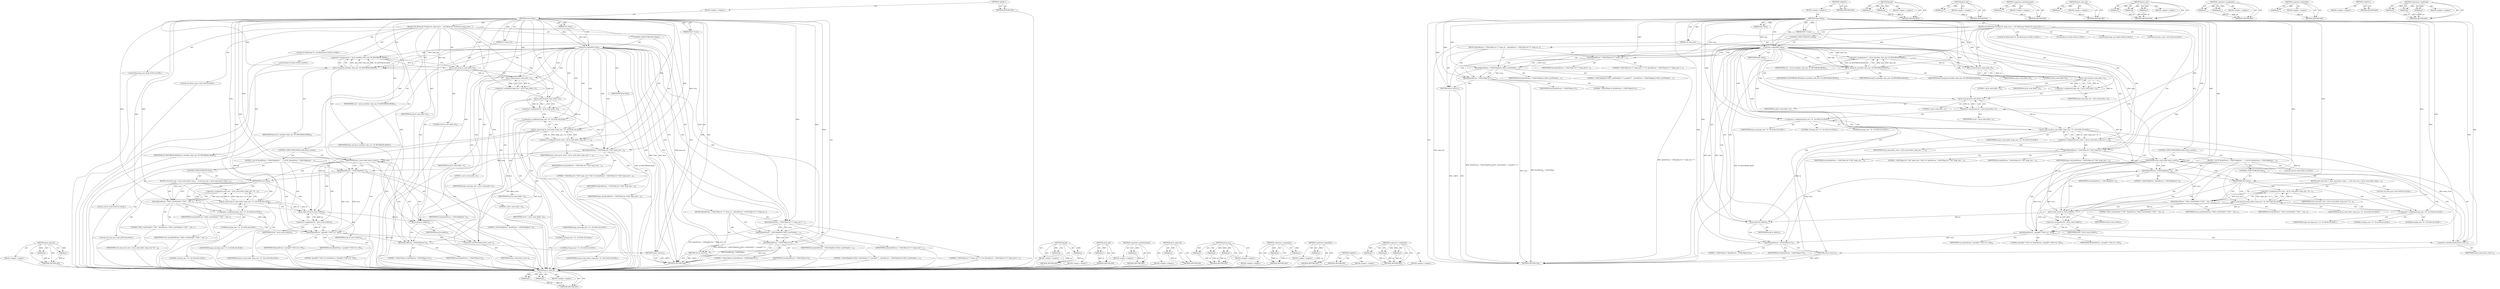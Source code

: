 digraph "&lt;operator&gt;.conditional" {
vulnerable_163 [label=<(METHOD,gf_bs_read_int)>];
vulnerable_164 [label=<(PARAM,p1)>];
vulnerable_165 [label=<(PARAM,p2)>];
vulnerable_166 [label=<(BLOCK,&lt;empty&gt;,&lt;empty&gt;)>];
vulnerable_167 [label=<(METHOD_RETURN,ANY)>];
vulnerable_6 [label=<(METHOD,&lt;global&gt;)<SUB>1</SUB>>];
vulnerable_7 [label=<(BLOCK,&lt;empty&gt;,&lt;empty&gt;)<SUB>1</SUB>>];
vulnerable_8 [label=<(METHOD,nalm_dump)<SUB>1</SUB>>];
vulnerable_9 [label=<(PARAM,FILE * trace)<SUB>1</SUB>>];
vulnerable_10 [label=<(PARAM,char *data)<SUB>1</SUB>>];
vulnerable_11 [label=<(PARAM,u32 data_size)<SUB>1</SUB>>];
vulnerable_12 [label=<(BLOCK,{
	GF_BitStream *bs;

	Bool rle, large_size;
	u...,{
	GF_BitStream *bs;

	Bool rle, large_size;
	u...)<SUB>2</SUB>>];
vulnerable_13 [label="<(LOCAL,GF_BitStream* bs: GF_BitStream*)<SUB>3</SUB>>"];
vulnerable_14 [label="<(LOCAL,Bool rle: Bool)<SUB>5</SUB>>"];
vulnerable_15 [label="<(LOCAL,Bool large_size: Bool)<SUB>5</SUB>>"];
vulnerable_16 [label="<(LOCAL,u32 entry_count: u32)<SUB>6</SUB>>"];
vulnerable_17 [label=<(CONTROL_STRUCTURE,IF,if (!data))<SUB>8</SUB>>];
vulnerable_18 [label=<(&lt;operator&gt;.logicalNot,!data)<SUB>8</SUB>>];
vulnerable_19 [label=<(IDENTIFIER,data,!data)<SUB>8</SUB>>];
vulnerable_20 [label=<(BLOCK,{
		fprintf(trace, &quot;&lt;NALUMap rle=\&quot;\&quot; large_siz...,{
		fprintf(trace, &quot;&lt;NALUMap rle=\&quot;\&quot; large_siz...)<SUB>8</SUB>>];
vulnerable_21 [label=<(fprintf,fprintf(trace, &quot;&lt;NALUMap rle=\&quot;\&quot; large_size=\&quot;...)<SUB>9</SUB>>];
vulnerable_22 [label=<(IDENTIFIER,trace,fprintf(trace, &quot;&lt;NALUMap rle=\&quot;\&quot; large_size=\&quot;...)<SUB>9</SUB>>];
vulnerable_23 [label=<(LITERAL,&quot;&lt;NALUMap rle=\&quot;\&quot; large_size=\&quot;\&quot;&gt;\n&quot;,fprintf(trace, &quot;&lt;NALUMap rle=\&quot;\&quot; large_size=\&quot;...)<SUB>9</SUB>>];
vulnerable_24 [label=<(fprintf,fprintf(trace, &quot;&lt;NALUMapEntry NALU_startNumber=...)<SUB>10</SUB>>];
vulnerable_25 [label=<(IDENTIFIER,trace,fprintf(trace, &quot;&lt;NALUMapEntry NALU_startNumber=...)<SUB>10</SUB>>];
vulnerable_26 [label=<(LITERAL,&quot;&lt;NALUMapEntry NALU_startNumber=\&quot;\&quot; groupID=\&quot;...,fprintf(trace, &quot;&lt;NALUMapEntry NALU_startNumber=...)<SUB>10</SUB>>];
vulnerable_27 [label=<(fprintf,fprintf(trace, &quot;&lt;/NALUMap&gt;\n&quot;))<SUB>11</SUB>>];
vulnerable_28 [label=<(IDENTIFIER,trace,fprintf(trace, &quot;&lt;/NALUMap&gt;\n&quot;))<SUB>11</SUB>>];
vulnerable_29 [label=<(LITERAL,&quot;&lt;/NALUMap&gt;\n&quot;,fprintf(trace, &quot;&lt;/NALUMap&gt;\n&quot;))<SUB>11</SUB>>];
vulnerable_30 [label=<(RETURN,return;,return;)<SUB>12</SUB>>];
vulnerable_31 [label=<(&lt;operator&gt;.assignment,bs = gf_bs_new(data, data_size, GF_BITSTREAM_READ))<SUB>14</SUB>>];
vulnerable_32 [label=<(IDENTIFIER,bs,bs = gf_bs_new(data, data_size, GF_BITSTREAM_READ))<SUB>14</SUB>>];
vulnerable_33 [label=<(gf_bs_new,gf_bs_new(data, data_size, GF_BITSTREAM_READ))<SUB>14</SUB>>];
vulnerable_34 [label=<(IDENTIFIER,data,gf_bs_new(data, data_size, GF_BITSTREAM_READ))<SUB>14</SUB>>];
vulnerable_35 [label=<(IDENTIFIER,data_size,gf_bs_new(data, data_size, GF_BITSTREAM_READ))<SUB>14</SUB>>];
vulnerable_36 [label=<(IDENTIFIER,GF_BITSTREAM_READ,gf_bs_new(data, data_size, GF_BITSTREAM_READ))<SUB>14</SUB>>];
vulnerable_37 [label=<(gf_bs_read_int,gf_bs_read_int(bs, 6))<SUB>15</SUB>>];
vulnerable_38 [label=<(IDENTIFIER,bs,gf_bs_read_int(bs, 6))<SUB>15</SUB>>];
vulnerable_39 [label=<(LITERAL,6,gf_bs_read_int(bs, 6))<SUB>15</SUB>>];
vulnerable_40 [label=<(&lt;operator&gt;.assignment,large_size = gf_bs_read_int(bs, 1))<SUB>16</SUB>>];
vulnerable_41 [label=<(IDENTIFIER,large_size,large_size = gf_bs_read_int(bs, 1))<SUB>16</SUB>>];
vulnerable_42 [label=<(gf_bs_read_int,gf_bs_read_int(bs, 1))<SUB>16</SUB>>];
vulnerable_43 [label=<(IDENTIFIER,bs,gf_bs_read_int(bs, 1))<SUB>16</SUB>>];
vulnerable_44 [label=<(LITERAL,1,gf_bs_read_int(bs, 1))<SUB>16</SUB>>];
vulnerable_45 [label=<(&lt;operator&gt;.assignment,rle = gf_bs_read_int(bs, 1))<SUB>17</SUB>>];
vulnerable_46 [label=<(IDENTIFIER,rle,rle = gf_bs_read_int(bs, 1))<SUB>17</SUB>>];
vulnerable_47 [label=<(gf_bs_read_int,gf_bs_read_int(bs, 1))<SUB>17</SUB>>];
vulnerable_48 [label=<(IDENTIFIER,bs,gf_bs_read_int(bs, 1))<SUB>17</SUB>>];
vulnerable_49 [label=<(LITERAL,1,gf_bs_read_int(bs, 1))<SUB>17</SUB>>];
vulnerable_50 [label=<(&lt;operator&gt;.assignment,entry_count = gf_bs_read_int(bs, large_size ? 1...)<SUB>18</SUB>>];
vulnerable_51 [label=<(IDENTIFIER,entry_count,entry_count = gf_bs_read_int(bs, large_size ? 1...)<SUB>18</SUB>>];
vulnerable_52 [label="<(gf_bs_read_int,gf_bs_read_int(bs, large_size ? 16 : 8))<SUB>18</SUB>>"];
vulnerable_53 [label="<(IDENTIFIER,bs,gf_bs_read_int(bs, large_size ? 16 : 8))<SUB>18</SUB>>"];
vulnerable_54 [label="<(&lt;operator&gt;.conditional,large_size ? 16 : 8)<SUB>18</SUB>>"];
vulnerable_55 [label="<(IDENTIFIER,large_size,large_size ? 16 : 8)<SUB>18</SUB>>"];
vulnerable_56 [label="<(LITERAL,16,large_size ? 16 : 8)<SUB>18</SUB>>"];
vulnerable_57 [label="<(LITERAL,8,large_size ? 16 : 8)<SUB>18</SUB>>"];
vulnerable_58 [label=<(fprintf,fprintf(trace, &quot;&lt;NALUMap rle=\&quot;%d\&quot; large_size=...)<SUB>19</SUB>>];
vulnerable_59 [label=<(IDENTIFIER,trace,fprintf(trace, &quot;&lt;NALUMap rle=\&quot;%d\&quot; large_size=...)<SUB>19</SUB>>];
vulnerable_60 [label=<(LITERAL,&quot;&lt;NALUMap rle=\&quot;%d\&quot; large_size=\&quot;%d\&quot;&gt;\n&quot;,fprintf(trace, &quot;&lt;NALUMap rle=\&quot;%d\&quot; large_size=...)<SUB>19</SUB>>];
vulnerable_61 [label=<(IDENTIFIER,rle,fprintf(trace, &quot;&lt;NALUMap rle=\&quot;%d\&quot; large_size=...)<SUB>19</SUB>>];
vulnerable_62 [label=<(IDENTIFIER,large_size,fprintf(trace, &quot;&lt;NALUMap rle=\&quot;%d\&quot; large_size=...)<SUB>19</SUB>>];
vulnerable_63 [label=<(CONTROL_STRUCTURE,WHILE,while (entry_count))<SUB>20</SUB>>];
vulnerable_64 [label=<(IDENTIFIER,entry_count,while (entry_count))<SUB>20</SUB>>];
vulnerable_65 [label=<(BLOCK,{
 		u32 ID;
 		fprintf(trace, &quot;&lt;NALUMapEntry &quot;...,{
 		u32 ID;
 		fprintf(trace, &quot;&lt;NALUMapEntry &quot;...)<SUB>20</SUB>>];
vulnerable_66 [label="<(LOCAL,u32 ID: u32)<SUB>21</SUB>>"];
vulnerable_67 [label=<(fprintf,fprintf(trace, &quot;&lt;NALUMapEntry &quot;))<SUB>22</SUB>>];
vulnerable_68 [label=<(IDENTIFIER,trace,fprintf(trace, &quot;&lt;NALUMapEntry &quot;))<SUB>22</SUB>>];
vulnerable_69 [label=<(LITERAL,&quot;&lt;NALUMapEntry &quot;,fprintf(trace, &quot;&lt;NALUMapEntry &quot;))<SUB>22</SUB>>];
vulnerable_70 [label=<(CONTROL_STRUCTURE,IF,if (rle))<SUB>23</SUB>>];
vulnerable_71 [label=<(IDENTIFIER,rle,if (rle))<SUB>23</SUB>>];
vulnerable_72 [label=<(BLOCK,{
			u32 start_num = gf_bs_read_int(bs, large_s...,{
			u32 start_num = gf_bs_read_int(bs, large_s...)<SUB>23</SUB>>];
vulnerable_73 [label="<(LOCAL,u32 start_num: u32)<SUB>24</SUB>>"];
vulnerable_74 [label=<(&lt;operator&gt;.assignment,start_num = gf_bs_read_int(bs, large_size ? 16 ...)<SUB>24</SUB>>];
vulnerable_75 [label=<(IDENTIFIER,start_num,start_num = gf_bs_read_int(bs, large_size ? 16 ...)<SUB>24</SUB>>];
vulnerable_76 [label="<(gf_bs_read_int,gf_bs_read_int(bs, large_size ? 16 : 8))<SUB>24</SUB>>"];
vulnerable_77 [label="<(IDENTIFIER,bs,gf_bs_read_int(bs, large_size ? 16 : 8))<SUB>24</SUB>>"];
vulnerable_78 [label="<(&lt;operator&gt;.conditional,large_size ? 16 : 8)<SUB>24</SUB>>"];
vulnerable_79 [label="<(IDENTIFIER,large_size,large_size ? 16 : 8)<SUB>24</SUB>>"];
vulnerable_80 [label="<(LITERAL,16,large_size ? 16 : 8)<SUB>24</SUB>>"];
vulnerable_81 [label="<(LITERAL,8,large_size ? 16 : 8)<SUB>24</SUB>>"];
vulnerable_82 [label=<(fprintf,fprintf(trace, &quot;NALU_startNumber=\&quot;%d\&quot; &quot;, star...)<SUB>25</SUB>>];
vulnerable_83 [label=<(IDENTIFIER,trace,fprintf(trace, &quot;NALU_startNumber=\&quot;%d\&quot; &quot;, star...)<SUB>25</SUB>>];
vulnerable_84 [label=<(LITERAL,&quot;NALU_startNumber=\&quot;%d\&quot; &quot;,fprintf(trace, &quot;NALU_startNumber=\&quot;%d\&quot; &quot;, star...)<SUB>25</SUB>>];
vulnerable_85 [label=<(IDENTIFIER,start_num,fprintf(trace, &quot;NALU_startNumber=\&quot;%d\&quot; &quot;, star...)<SUB>25</SUB>>];
vulnerable_86 [label=<(&lt;operator&gt;.assignment,ID = gf_bs_read_u16(bs))<SUB>27</SUB>>];
vulnerable_87 [label=<(IDENTIFIER,ID,ID = gf_bs_read_u16(bs))<SUB>27</SUB>>];
vulnerable_88 [label=<(gf_bs_read_u16,gf_bs_read_u16(bs))<SUB>27</SUB>>];
vulnerable_89 [label=<(IDENTIFIER,bs,gf_bs_read_u16(bs))<SUB>27</SUB>>];
vulnerable_90 [label=<(fprintf,fprintf(trace, &quot;groupID=\&quot;%d\&quot;/&gt;\n&quot;, ID))<SUB>28</SUB>>];
vulnerable_91 [label=<(IDENTIFIER,trace,fprintf(trace, &quot;groupID=\&quot;%d\&quot;/&gt;\n&quot;, ID))<SUB>28</SUB>>];
vulnerable_92 [label=<(LITERAL,&quot;groupID=\&quot;%d\&quot;/&gt;\n&quot;,fprintf(trace, &quot;groupID=\&quot;%d\&quot;/&gt;\n&quot;, ID))<SUB>28</SUB>>];
vulnerable_93 [label=<(IDENTIFIER,ID,fprintf(trace, &quot;groupID=\&quot;%d\&quot;/&gt;\n&quot;, ID))<SUB>28</SUB>>];
vulnerable_94 [label=<(&lt;operator&gt;.postDecrement,entry_count--)<SUB>29</SUB>>];
vulnerable_95 [label=<(IDENTIFIER,entry_count,entry_count--)<SUB>29</SUB>>];
vulnerable_96 [label=<(gf_bs_del,gf_bs_del(bs))<SUB>31</SUB>>];
vulnerable_97 [label=<(IDENTIFIER,bs,gf_bs_del(bs))<SUB>31</SUB>>];
vulnerable_98 [label=<(fprintf,fprintf(trace, &quot;&lt;/NALUMap&gt;\n&quot;))<SUB>32</SUB>>];
vulnerable_99 [label=<(IDENTIFIER,trace,fprintf(trace, &quot;&lt;/NALUMap&gt;\n&quot;))<SUB>32</SUB>>];
vulnerable_100 [label=<(LITERAL,&quot;&lt;/NALUMap&gt;\n&quot;,fprintf(trace, &quot;&lt;/NALUMap&gt;\n&quot;))<SUB>32</SUB>>];
vulnerable_101 [label=<(RETURN,return;,return;)<SUB>33</SUB>>];
vulnerable_102 [label=<(METHOD_RETURN,void)<SUB>1</SUB>>];
vulnerable_104 [label=<(METHOD_RETURN,ANY)<SUB>1</SUB>>];
vulnerable_147 [label=<(METHOD,fprintf)>];
vulnerable_148 [label=<(PARAM,p1)>];
vulnerable_149 [label=<(PARAM,p2)>];
vulnerable_150 [label=<(BLOCK,&lt;empty&gt;,&lt;empty&gt;)>];
vulnerable_151 [label=<(METHOD_RETURN,ANY)>];
vulnerable_182 [label=<(METHOD,gf_bs_del)>];
vulnerable_183 [label=<(PARAM,p1)>];
vulnerable_184 [label=<(BLOCK,&lt;empty&gt;,&lt;empty&gt;)>];
vulnerable_185 [label=<(METHOD_RETURN,ANY)>];
vulnerable_178 [label=<(METHOD,&lt;operator&gt;.postDecrement)>];
vulnerable_179 [label=<(PARAM,p1)>];
vulnerable_180 [label=<(BLOCK,&lt;empty&gt;,&lt;empty&gt;)>];
vulnerable_181 [label=<(METHOD_RETURN,ANY)>];
vulnerable_174 [label=<(METHOD,gf_bs_read_u16)>];
vulnerable_175 [label=<(PARAM,p1)>];
vulnerable_176 [label=<(BLOCK,&lt;empty&gt;,&lt;empty&gt;)>];
vulnerable_177 [label=<(METHOD_RETURN,ANY)>];
vulnerable_157 [label=<(METHOD,gf_bs_new)>];
vulnerable_158 [label=<(PARAM,p1)>];
vulnerable_159 [label=<(PARAM,p2)>];
vulnerable_160 [label=<(PARAM,p3)>];
vulnerable_161 [label=<(BLOCK,&lt;empty&gt;,&lt;empty&gt;)>];
vulnerable_162 [label=<(METHOD_RETURN,ANY)>];
vulnerable_152 [label=<(METHOD,&lt;operator&gt;.assignment)>];
vulnerable_153 [label=<(PARAM,p1)>];
vulnerable_154 [label=<(PARAM,p2)>];
vulnerable_155 [label=<(BLOCK,&lt;empty&gt;,&lt;empty&gt;)>];
vulnerable_156 [label=<(METHOD_RETURN,ANY)>];
vulnerable_143 [label=<(METHOD,&lt;operator&gt;.logicalNot)>];
vulnerable_144 [label=<(PARAM,p1)>];
vulnerable_145 [label=<(BLOCK,&lt;empty&gt;,&lt;empty&gt;)>];
vulnerable_146 [label=<(METHOD_RETURN,ANY)>];
vulnerable_137 [label=<(METHOD,&lt;global&gt;)<SUB>1</SUB>>];
vulnerable_138 [label=<(BLOCK,&lt;empty&gt;,&lt;empty&gt;)>];
vulnerable_139 [label=<(METHOD_RETURN,ANY)>];
vulnerable_168 [label=<(METHOD,&lt;operator&gt;.conditional)>];
vulnerable_169 [label=<(PARAM,p1)>];
vulnerable_170 [label=<(PARAM,p2)>];
vulnerable_171 [label=<(PARAM,p3)>];
vulnerable_172 [label=<(BLOCK,&lt;empty&gt;,&lt;empty&gt;)>];
vulnerable_173 [label=<(METHOD_RETURN,ANY)>];
fixed_163 [label=<(METHOD,gf_bs_read_int)>];
fixed_164 [label=<(PARAM,p1)>];
fixed_165 [label=<(PARAM,p2)>];
fixed_166 [label=<(BLOCK,&lt;empty&gt;,&lt;empty&gt;)>];
fixed_167 [label=<(METHOD_RETURN,ANY)>];
fixed_6 [label=<(METHOD,&lt;global&gt;)<SUB>1</SUB>>];
fixed_7 [label=<(BLOCK,&lt;empty&gt;,&lt;empty&gt;)<SUB>1</SUB>>];
fixed_8 [label=<(METHOD,nalm_dump)<SUB>1</SUB>>];
fixed_9 [label=<(PARAM,FILE * trace)<SUB>1</SUB>>];
fixed_10 [label=<(PARAM,char *data)<SUB>1</SUB>>];
fixed_11 [label=<(PARAM,u32 data_size)<SUB>1</SUB>>];
fixed_12 [label=<(BLOCK,{
	GF_BitStream *bs;

	Bool rle, large_size;
	u...,{
	GF_BitStream *bs;

	Bool rle, large_size;
	u...)<SUB>2</SUB>>];
fixed_13 [label="<(LOCAL,GF_BitStream* bs: GF_BitStream*)<SUB>3</SUB>>"];
fixed_14 [label="<(LOCAL,Bool rle: Bool)<SUB>5</SUB>>"];
fixed_15 [label="<(LOCAL,Bool large_size: Bool)<SUB>5</SUB>>"];
fixed_16 [label="<(LOCAL,u32 entry_count: u32)<SUB>6</SUB>>"];
fixed_17 [label=<(CONTROL_STRUCTURE,IF,if (!data))<SUB>8</SUB>>];
fixed_18 [label=<(&lt;operator&gt;.logicalNot,!data)<SUB>8</SUB>>];
fixed_19 [label=<(IDENTIFIER,data,!data)<SUB>8</SUB>>];
fixed_20 [label=<(BLOCK,{
		fprintf(trace, &quot;&lt;NALUMap rle=\&quot;\&quot; large_siz...,{
		fprintf(trace, &quot;&lt;NALUMap rle=\&quot;\&quot; large_siz...)<SUB>8</SUB>>];
fixed_21 [label=<(fprintf,fprintf(trace, &quot;&lt;NALUMap rle=\&quot;\&quot; large_size=\&quot;...)<SUB>9</SUB>>];
fixed_22 [label=<(IDENTIFIER,trace,fprintf(trace, &quot;&lt;NALUMap rle=\&quot;\&quot; large_size=\&quot;...)<SUB>9</SUB>>];
fixed_23 [label=<(LITERAL,&quot;&lt;NALUMap rle=\&quot;\&quot; large_size=\&quot;\&quot;&gt;\n&quot;,fprintf(trace, &quot;&lt;NALUMap rle=\&quot;\&quot; large_size=\&quot;...)<SUB>9</SUB>>];
fixed_24 [label=<(fprintf,fprintf(trace, &quot;&lt;NALUMapEntry NALU_startNumber=...)<SUB>10</SUB>>];
fixed_25 [label=<(IDENTIFIER,trace,fprintf(trace, &quot;&lt;NALUMapEntry NALU_startNumber=...)<SUB>10</SUB>>];
fixed_26 [label=<(LITERAL,&quot;&lt;NALUMapEntry NALU_startNumber=\&quot;\&quot; groupID=\&quot;...,fprintf(trace, &quot;&lt;NALUMapEntry NALU_startNumber=...)<SUB>10</SUB>>];
fixed_27 [label=<(fprintf,fprintf(trace, &quot;&lt;/NALUMap&gt;\n&quot;))<SUB>11</SUB>>];
fixed_28 [label=<(IDENTIFIER,trace,fprintf(trace, &quot;&lt;/NALUMap&gt;\n&quot;))<SUB>11</SUB>>];
fixed_29 [label=<(LITERAL,&quot;&lt;/NALUMap&gt;\n&quot;,fprintf(trace, &quot;&lt;/NALUMap&gt;\n&quot;))<SUB>11</SUB>>];
fixed_30 [label=<(RETURN,return;,return;)<SUB>12</SUB>>];
fixed_31 [label=<(&lt;operator&gt;.assignment,bs = gf_bs_new(data, data_size, GF_BITSTREAM_READ))<SUB>15</SUB>>];
fixed_32 [label=<(IDENTIFIER,bs,bs = gf_bs_new(data, data_size, GF_BITSTREAM_READ))<SUB>15</SUB>>];
fixed_33 [label=<(gf_bs_new,gf_bs_new(data, data_size, GF_BITSTREAM_READ))<SUB>15</SUB>>];
fixed_34 [label=<(IDENTIFIER,data,gf_bs_new(data, data_size, GF_BITSTREAM_READ))<SUB>15</SUB>>];
fixed_35 [label=<(IDENTIFIER,data_size,gf_bs_new(data, data_size, GF_BITSTREAM_READ))<SUB>15</SUB>>];
fixed_36 [label=<(IDENTIFIER,GF_BITSTREAM_READ,gf_bs_new(data, data_size, GF_BITSTREAM_READ))<SUB>15</SUB>>];
fixed_37 [label=<(gf_bs_read_int,gf_bs_read_int(bs, 6))<SUB>16</SUB>>];
fixed_38 [label=<(IDENTIFIER,bs,gf_bs_read_int(bs, 6))<SUB>16</SUB>>];
fixed_39 [label=<(LITERAL,6,gf_bs_read_int(bs, 6))<SUB>16</SUB>>];
fixed_40 [label=<(&lt;operator&gt;.assignment,large_size = gf_bs_read_int(bs, 1))<SUB>17</SUB>>];
fixed_41 [label=<(IDENTIFIER,large_size,large_size = gf_bs_read_int(bs, 1))<SUB>17</SUB>>];
fixed_42 [label=<(gf_bs_read_int,gf_bs_read_int(bs, 1))<SUB>17</SUB>>];
fixed_43 [label=<(IDENTIFIER,bs,gf_bs_read_int(bs, 1))<SUB>17</SUB>>];
fixed_44 [label=<(LITERAL,1,gf_bs_read_int(bs, 1))<SUB>17</SUB>>];
fixed_45 [label=<(&lt;operator&gt;.assignment,rle = gf_bs_read_int(bs, 1))<SUB>18</SUB>>];
fixed_46 [label=<(IDENTIFIER,rle,rle = gf_bs_read_int(bs, 1))<SUB>18</SUB>>];
fixed_47 [label=<(gf_bs_read_int,gf_bs_read_int(bs, 1))<SUB>18</SUB>>];
fixed_48 [label=<(IDENTIFIER,bs,gf_bs_read_int(bs, 1))<SUB>18</SUB>>];
fixed_49 [label=<(LITERAL,1,gf_bs_read_int(bs, 1))<SUB>18</SUB>>];
fixed_50 [label=<(&lt;operator&gt;.assignment,entry_count = gf_bs_read_int(bs, large_size ? 1...)<SUB>19</SUB>>];
fixed_51 [label=<(IDENTIFIER,entry_count,entry_count = gf_bs_read_int(bs, large_size ? 1...)<SUB>19</SUB>>];
fixed_52 [label="<(gf_bs_read_int,gf_bs_read_int(bs, large_size ? 16 : 8))<SUB>19</SUB>>"];
fixed_53 [label="<(IDENTIFIER,bs,gf_bs_read_int(bs, large_size ? 16 : 8))<SUB>19</SUB>>"];
fixed_54 [label="<(&lt;operator&gt;.conditional,large_size ? 16 : 8)<SUB>19</SUB>>"];
fixed_55 [label="<(IDENTIFIER,large_size,large_size ? 16 : 8)<SUB>19</SUB>>"];
fixed_56 [label="<(LITERAL,16,large_size ? 16 : 8)<SUB>19</SUB>>"];
fixed_57 [label="<(LITERAL,8,large_size ? 16 : 8)<SUB>19</SUB>>"];
fixed_58 [label=<(fprintf,fprintf(trace, &quot;&lt;NALUMap rle=\&quot;%d\&quot; large_size=...)<SUB>20</SUB>>];
fixed_59 [label=<(IDENTIFIER,trace,fprintf(trace, &quot;&lt;NALUMap rle=\&quot;%d\&quot; large_size=...)<SUB>20</SUB>>];
fixed_60 [label=<(LITERAL,&quot;&lt;NALUMap rle=\&quot;%d\&quot; large_size=\&quot;%d\&quot;&gt;\n&quot;,fprintf(trace, &quot;&lt;NALUMap rle=\&quot;%d\&quot; large_size=...)<SUB>20</SUB>>];
fixed_61 [label=<(IDENTIFIER,rle,fprintf(trace, &quot;&lt;NALUMap rle=\&quot;%d\&quot; large_size=...)<SUB>20</SUB>>];
fixed_62 [label=<(IDENTIFIER,large_size,fprintf(trace, &quot;&lt;NALUMap rle=\&quot;%d\&quot; large_size=...)<SUB>20</SUB>>];
fixed_63 [label=<(CONTROL_STRUCTURE,WHILE,while (entry_count))<SUB>22</SUB>>];
fixed_64 [label=<(IDENTIFIER,entry_count,while (entry_count))<SUB>22</SUB>>];
fixed_65 [label=<(BLOCK,{
 		u32 ID;
 		fprintf(trace, &quot;&lt;NALUMapEntry &quot;...,{
 		u32 ID;
 		fprintf(trace, &quot;&lt;NALUMapEntry &quot;...)<SUB>22</SUB>>];
fixed_66 [label="<(LOCAL,u32 ID: u32)<SUB>23</SUB>>"];
fixed_67 [label=<(fprintf,fprintf(trace, &quot;&lt;NALUMapEntry &quot;))<SUB>24</SUB>>];
fixed_68 [label=<(IDENTIFIER,trace,fprintf(trace, &quot;&lt;NALUMapEntry &quot;))<SUB>24</SUB>>];
fixed_69 [label=<(LITERAL,&quot;&lt;NALUMapEntry &quot;,fprintf(trace, &quot;&lt;NALUMapEntry &quot;))<SUB>24</SUB>>];
fixed_70 [label=<(CONTROL_STRUCTURE,IF,if (rle))<SUB>25</SUB>>];
fixed_71 [label=<(IDENTIFIER,rle,if (rle))<SUB>25</SUB>>];
fixed_72 [label=<(BLOCK,{
			u32 start_num = gf_bs_read_int(bs, large_s...,{
			u32 start_num = gf_bs_read_int(bs, large_s...)<SUB>25</SUB>>];
fixed_73 [label="<(LOCAL,u32 start_num: u32)<SUB>26</SUB>>"];
fixed_74 [label=<(&lt;operator&gt;.assignment,start_num = gf_bs_read_int(bs, large_size ? 16 ...)<SUB>26</SUB>>];
fixed_75 [label=<(IDENTIFIER,start_num,start_num = gf_bs_read_int(bs, large_size ? 16 ...)<SUB>26</SUB>>];
fixed_76 [label="<(gf_bs_read_int,gf_bs_read_int(bs, large_size ? 16 : 8))<SUB>26</SUB>>"];
fixed_77 [label="<(IDENTIFIER,bs,gf_bs_read_int(bs, large_size ? 16 : 8))<SUB>26</SUB>>"];
fixed_78 [label="<(&lt;operator&gt;.conditional,large_size ? 16 : 8)<SUB>26</SUB>>"];
fixed_79 [label="<(IDENTIFIER,large_size,large_size ? 16 : 8)<SUB>26</SUB>>"];
fixed_80 [label="<(LITERAL,16,large_size ? 16 : 8)<SUB>26</SUB>>"];
fixed_81 [label="<(LITERAL,8,large_size ? 16 : 8)<SUB>26</SUB>>"];
fixed_82 [label=<(fprintf,fprintf(trace, &quot;NALU_startNumber=\&quot;%d\&quot; &quot;, star...)<SUB>27</SUB>>];
fixed_83 [label=<(IDENTIFIER,trace,fprintf(trace, &quot;NALU_startNumber=\&quot;%d\&quot; &quot;, star...)<SUB>27</SUB>>];
fixed_84 [label=<(LITERAL,&quot;NALU_startNumber=\&quot;%d\&quot; &quot;,fprintf(trace, &quot;NALU_startNumber=\&quot;%d\&quot; &quot;, star...)<SUB>27</SUB>>];
fixed_85 [label=<(IDENTIFIER,start_num,fprintf(trace, &quot;NALU_startNumber=\&quot;%d\&quot; &quot;, star...)<SUB>27</SUB>>];
fixed_86 [label=<(&lt;operator&gt;.assignment,ID = gf_bs_read_u16(bs))<SUB>29</SUB>>];
fixed_87 [label=<(IDENTIFIER,ID,ID = gf_bs_read_u16(bs))<SUB>29</SUB>>];
fixed_88 [label=<(gf_bs_read_u16,gf_bs_read_u16(bs))<SUB>29</SUB>>];
fixed_89 [label=<(IDENTIFIER,bs,gf_bs_read_u16(bs))<SUB>29</SUB>>];
fixed_90 [label=<(fprintf,fprintf(trace, &quot;groupID=\&quot;%d\&quot;/&gt;\n&quot;, ID))<SUB>30</SUB>>];
fixed_91 [label=<(IDENTIFIER,trace,fprintf(trace, &quot;groupID=\&quot;%d\&quot;/&gt;\n&quot;, ID))<SUB>30</SUB>>];
fixed_92 [label=<(LITERAL,&quot;groupID=\&quot;%d\&quot;/&gt;\n&quot;,fprintf(trace, &quot;groupID=\&quot;%d\&quot;/&gt;\n&quot;, ID))<SUB>30</SUB>>];
fixed_93 [label=<(IDENTIFIER,ID,fprintf(trace, &quot;groupID=\&quot;%d\&quot;/&gt;\n&quot;, ID))<SUB>30</SUB>>];
fixed_94 [label=<(&lt;operator&gt;.postDecrement,entry_count--)<SUB>31</SUB>>];
fixed_95 [label=<(IDENTIFIER,entry_count,entry_count--)<SUB>31</SUB>>];
fixed_96 [label=<(gf_bs_del,gf_bs_del(bs))<SUB>33</SUB>>];
fixed_97 [label=<(IDENTIFIER,bs,gf_bs_del(bs))<SUB>33</SUB>>];
fixed_98 [label=<(fprintf,fprintf(trace, &quot;&lt;/NALUMap&gt;\n&quot;))<SUB>34</SUB>>];
fixed_99 [label=<(IDENTIFIER,trace,fprintf(trace, &quot;&lt;/NALUMap&gt;\n&quot;))<SUB>34</SUB>>];
fixed_100 [label=<(LITERAL,&quot;&lt;/NALUMap&gt;\n&quot;,fprintf(trace, &quot;&lt;/NALUMap&gt;\n&quot;))<SUB>34</SUB>>];
fixed_101 [label=<(RETURN,return;,return;)<SUB>35</SUB>>];
fixed_102 [label=<(METHOD_RETURN,void)<SUB>1</SUB>>];
fixed_104 [label=<(METHOD_RETURN,ANY)<SUB>1</SUB>>];
fixed_147 [label=<(METHOD,fprintf)>];
fixed_148 [label=<(PARAM,p1)>];
fixed_149 [label=<(PARAM,p2)>];
fixed_150 [label=<(BLOCK,&lt;empty&gt;,&lt;empty&gt;)>];
fixed_151 [label=<(METHOD_RETURN,ANY)>];
fixed_182 [label=<(METHOD,gf_bs_del)>];
fixed_183 [label=<(PARAM,p1)>];
fixed_184 [label=<(BLOCK,&lt;empty&gt;,&lt;empty&gt;)>];
fixed_185 [label=<(METHOD_RETURN,ANY)>];
fixed_178 [label=<(METHOD,&lt;operator&gt;.postDecrement)>];
fixed_179 [label=<(PARAM,p1)>];
fixed_180 [label=<(BLOCK,&lt;empty&gt;,&lt;empty&gt;)>];
fixed_181 [label=<(METHOD_RETURN,ANY)>];
fixed_174 [label=<(METHOD,gf_bs_read_u16)>];
fixed_175 [label=<(PARAM,p1)>];
fixed_176 [label=<(BLOCK,&lt;empty&gt;,&lt;empty&gt;)>];
fixed_177 [label=<(METHOD_RETURN,ANY)>];
fixed_157 [label=<(METHOD,gf_bs_new)>];
fixed_158 [label=<(PARAM,p1)>];
fixed_159 [label=<(PARAM,p2)>];
fixed_160 [label=<(PARAM,p3)>];
fixed_161 [label=<(BLOCK,&lt;empty&gt;,&lt;empty&gt;)>];
fixed_162 [label=<(METHOD_RETURN,ANY)>];
fixed_152 [label=<(METHOD,&lt;operator&gt;.assignment)>];
fixed_153 [label=<(PARAM,p1)>];
fixed_154 [label=<(PARAM,p2)>];
fixed_155 [label=<(BLOCK,&lt;empty&gt;,&lt;empty&gt;)>];
fixed_156 [label=<(METHOD_RETURN,ANY)>];
fixed_143 [label=<(METHOD,&lt;operator&gt;.logicalNot)>];
fixed_144 [label=<(PARAM,p1)>];
fixed_145 [label=<(BLOCK,&lt;empty&gt;,&lt;empty&gt;)>];
fixed_146 [label=<(METHOD_RETURN,ANY)>];
fixed_137 [label=<(METHOD,&lt;global&gt;)<SUB>1</SUB>>];
fixed_138 [label=<(BLOCK,&lt;empty&gt;,&lt;empty&gt;)>];
fixed_139 [label=<(METHOD_RETURN,ANY)>];
fixed_168 [label=<(METHOD,&lt;operator&gt;.conditional)>];
fixed_169 [label=<(PARAM,p1)>];
fixed_170 [label=<(PARAM,p2)>];
fixed_171 [label=<(PARAM,p3)>];
fixed_172 [label=<(BLOCK,&lt;empty&gt;,&lt;empty&gt;)>];
fixed_173 [label=<(METHOD_RETURN,ANY)>];
vulnerable_163 -> vulnerable_164  [key=0, label="AST: "];
vulnerable_163 -> vulnerable_164  [key=1, label="DDG: "];
vulnerable_163 -> vulnerable_166  [key=0, label="AST: "];
vulnerable_163 -> vulnerable_165  [key=0, label="AST: "];
vulnerable_163 -> vulnerable_165  [key=1, label="DDG: "];
vulnerable_163 -> vulnerable_167  [key=0, label="AST: "];
vulnerable_163 -> vulnerable_167  [key=1, label="CFG: "];
vulnerable_164 -> vulnerable_167  [key=0, label="DDG: p1"];
vulnerable_165 -> vulnerable_167  [key=0, label="DDG: p2"];
vulnerable_6 -> vulnerable_7  [key=0, label="AST: "];
vulnerable_6 -> vulnerable_104  [key=0, label="AST: "];
vulnerable_6 -> vulnerable_104  [key=1, label="CFG: "];
vulnerable_7 -> vulnerable_8  [key=0, label="AST: "];
vulnerable_8 -> vulnerable_9  [key=0, label="AST: "];
vulnerable_8 -> vulnerable_9  [key=1, label="DDG: "];
vulnerable_8 -> vulnerable_10  [key=0, label="AST: "];
vulnerable_8 -> vulnerable_10  [key=1, label="DDG: "];
vulnerable_8 -> vulnerable_11  [key=0, label="AST: "];
vulnerable_8 -> vulnerable_11  [key=1, label="DDG: "];
vulnerable_8 -> vulnerable_12  [key=0, label="AST: "];
vulnerable_8 -> vulnerable_102  [key=0, label="AST: "];
vulnerable_8 -> vulnerable_18  [key=0, label="CFG: "];
vulnerable_8 -> vulnerable_18  [key=1, label="DDG: "];
vulnerable_8 -> vulnerable_101  [key=0, label="DDG: "];
vulnerable_8 -> vulnerable_37  [key=0, label="DDG: "];
vulnerable_8 -> vulnerable_58  [key=0, label="DDG: "];
vulnerable_8 -> vulnerable_64  [key=0, label="DDG: "];
vulnerable_8 -> vulnerable_96  [key=0, label="DDG: "];
vulnerable_8 -> vulnerable_98  [key=0, label="DDG: "];
vulnerable_8 -> vulnerable_30  [key=0, label="DDG: "];
vulnerable_8 -> vulnerable_33  [key=0, label="DDG: "];
vulnerable_8 -> vulnerable_42  [key=0, label="DDG: "];
vulnerable_8 -> vulnerable_47  [key=0, label="DDG: "];
vulnerable_8 -> vulnerable_52  [key=0, label="DDG: "];
vulnerable_8 -> vulnerable_21  [key=0, label="DDG: "];
vulnerable_8 -> vulnerable_24  [key=0, label="DDG: "];
vulnerable_8 -> vulnerable_27  [key=0, label="DDG: "];
vulnerable_8 -> vulnerable_54  [key=0, label="DDG: "];
vulnerable_8 -> vulnerable_67  [key=0, label="DDG: "];
vulnerable_8 -> vulnerable_71  [key=0, label="DDG: "];
vulnerable_8 -> vulnerable_90  [key=0, label="DDG: "];
vulnerable_8 -> vulnerable_94  [key=0, label="DDG: "];
vulnerable_8 -> vulnerable_88  [key=0, label="DDG: "];
vulnerable_8 -> vulnerable_82  [key=0, label="DDG: "];
vulnerable_8 -> vulnerable_76  [key=0, label="DDG: "];
vulnerable_8 -> vulnerable_78  [key=0, label="DDG: "];
vulnerable_9 -> vulnerable_58  [key=0, label="DDG: trace"];
vulnerable_9 -> vulnerable_21  [key=0, label="DDG: trace"];
vulnerable_10 -> vulnerable_18  [key=0, label="DDG: data"];
vulnerable_11 -> vulnerable_102  [key=0, label="DDG: data_size"];
vulnerable_11 -> vulnerable_33  [key=0, label="DDG: data_size"];
vulnerable_12 -> vulnerable_13  [key=0, label="AST: "];
vulnerable_12 -> vulnerable_14  [key=0, label="AST: "];
vulnerable_12 -> vulnerable_15  [key=0, label="AST: "];
vulnerable_12 -> vulnerable_16  [key=0, label="AST: "];
vulnerable_12 -> vulnerable_17  [key=0, label="AST: "];
vulnerable_12 -> vulnerable_31  [key=0, label="AST: "];
vulnerable_12 -> vulnerable_37  [key=0, label="AST: "];
vulnerable_12 -> vulnerable_40  [key=0, label="AST: "];
vulnerable_12 -> vulnerable_45  [key=0, label="AST: "];
vulnerable_12 -> vulnerable_50  [key=0, label="AST: "];
vulnerable_12 -> vulnerable_58  [key=0, label="AST: "];
vulnerable_12 -> vulnerable_63  [key=0, label="AST: "];
vulnerable_12 -> vulnerable_96  [key=0, label="AST: "];
vulnerable_12 -> vulnerable_98  [key=0, label="AST: "];
vulnerable_12 -> vulnerable_101  [key=0, label="AST: "];
vulnerable_17 -> vulnerable_18  [key=0, label="AST: "];
vulnerable_17 -> vulnerable_20  [key=0, label="AST: "];
vulnerable_18 -> vulnerable_19  [key=0, label="AST: "];
vulnerable_18 -> vulnerable_21  [key=0, label="CFG: "];
vulnerable_18 -> vulnerable_21  [key=1, label="CDG: "];
vulnerable_18 -> vulnerable_33  [key=0, label="CFG: "];
vulnerable_18 -> vulnerable_33  [key=1, label="DDG: data"];
vulnerable_18 -> vulnerable_33  [key=2, label="CDG: "];
vulnerable_18 -> vulnerable_102  [key=0, label="DDG: data"];
vulnerable_18 -> vulnerable_102  [key=1, label="DDG: !data"];
vulnerable_18 -> vulnerable_47  [key=0, label="CDG: "];
vulnerable_18 -> vulnerable_30  [key=0, label="CDG: "];
vulnerable_18 -> vulnerable_96  [key=0, label="CDG: "];
vulnerable_18 -> vulnerable_64  [key=0, label="CDG: "];
vulnerable_18 -> vulnerable_42  [key=0, label="CDG: "];
vulnerable_18 -> vulnerable_98  [key=0, label="CDG: "];
vulnerable_18 -> vulnerable_52  [key=0, label="CDG: "];
vulnerable_18 -> vulnerable_37  [key=0, label="CDG: "];
vulnerable_18 -> vulnerable_45  [key=0, label="CDG: "];
vulnerable_18 -> vulnerable_27  [key=0, label="CDG: "];
vulnerable_18 -> vulnerable_40  [key=0, label="CDG: "];
vulnerable_18 -> vulnerable_50  [key=0, label="CDG: "];
vulnerable_18 -> vulnerable_101  [key=0, label="CDG: "];
vulnerable_18 -> vulnerable_54  [key=0, label="CDG: "];
vulnerable_18 -> vulnerable_24  [key=0, label="CDG: "];
vulnerable_18 -> vulnerable_58  [key=0, label="CDG: "];
vulnerable_18 -> vulnerable_31  [key=0, label="CDG: "];
vulnerable_20 -> vulnerable_21  [key=0, label="AST: "];
vulnerable_20 -> vulnerable_24  [key=0, label="AST: "];
vulnerable_20 -> vulnerable_27  [key=0, label="AST: "];
vulnerable_20 -> vulnerable_30  [key=0, label="AST: "];
vulnerable_21 -> vulnerable_22  [key=0, label="AST: "];
vulnerable_21 -> vulnerable_23  [key=0, label="AST: "];
vulnerable_21 -> vulnerable_24  [key=0, label="CFG: "];
vulnerable_21 -> vulnerable_24  [key=1, label="DDG: trace"];
vulnerable_21 -> vulnerable_102  [key=0, label="DDG: fprintf(trace, &quot;&lt;NALUMap rle=\&quot;\&quot; large_size=\&quot;\&quot;&gt;\n&quot;)"];
vulnerable_24 -> vulnerable_25  [key=0, label="AST: "];
vulnerable_24 -> vulnerable_26  [key=0, label="AST: "];
vulnerable_24 -> vulnerable_27  [key=0, label="CFG: "];
vulnerable_24 -> vulnerable_27  [key=1, label="DDG: trace"];
vulnerable_24 -> vulnerable_102  [key=0, label="DDG: fprintf(trace, &quot;&lt;NALUMapEntry NALU_startNumber=\&quot;\&quot; groupID=\&quot;\&quot;/&gt;\n&quot;)"];
vulnerable_27 -> vulnerable_28  [key=0, label="AST: "];
vulnerable_27 -> vulnerable_29  [key=0, label="AST: "];
vulnerable_27 -> vulnerable_30  [key=0, label="CFG: "];
vulnerable_27 -> vulnerable_102  [key=0, label="DDG: trace"];
vulnerable_27 -> vulnerable_102  [key=1, label="DDG: fprintf(trace, &quot;&lt;/NALUMap&gt;\n&quot;)"];
vulnerable_30 -> vulnerable_102  [key=0, label="CFG: "];
vulnerable_30 -> vulnerable_102  [key=1, label="DDG: &lt;RET&gt;"];
vulnerable_31 -> vulnerable_32  [key=0, label="AST: "];
vulnerable_31 -> vulnerable_33  [key=0, label="AST: "];
vulnerable_31 -> vulnerable_37  [key=0, label="CFG: "];
vulnerable_31 -> vulnerable_37  [key=1, label="DDG: bs"];
vulnerable_33 -> vulnerable_34  [key=0, label="AST: "];
vulnerable_33 -> vulnerable_35  [key=0, label="AST: "];
vulnerable_33 -> vulnerable_36  [key=0, label="AST: "];
vulnerable_33 -> vulnerable_31  [key=0, label="CFG: "];
vulnerable_33 -> vulnerable_31  [key=1, label="DDG: data"];
vulnerable_33 -> vulnerable_31  [key=2, label="DDG: data_size"];
vulnerable_33 -> vulnerable_31  [key=3, label="DDG: GF_BITSTREAM_READ"];
vulnerable_33 -> vulnerable_102  [key=0, label="DDG: GF_BITSTREAM_READ"];
vulnerable_37 -> vulnerable_38  [key=0, label="AST: "];
vulnerable_37 -> vulnerable_39  [key=0, label="AST: "];
vulnerable_37 -> vulnerable_42  [key=0, label="CFG: "];
vulnerable_37 -> vulnerable_42  [key=1, label="DDG: bs"];
vulnerable_40 -> vulnerable_41  [key=0, label="AST: "];
vulnerable_40 -> vulnerable_42  [key=0, label="AST: "];
vulnerable_40 -> vulnerable_47  [key=0, label="CFG: "];
vulnerable_42 -> vulnerable_43  [key=0, label="AST: "];
vulnerable_42 -> vulnerable_44  [key=0, label="AST: "];
vulnerable_42 -> vulnerable_40  [key=0, label="CFG: "];
vulnerable_42 -> vulnerable_40  [key=1, label="DDG: bs"];
vulnerable_42 -> vulnerable_40  [key=2, label="DDG: 1"];
vulnerable_42 -> vulnerable_47  [key=0, label="DDG: bs"];
vulnerable_45 -> vulnerable_46  [key=0, label="AST: "];
vulnerable_45 -> vulnerable_47  [key=0, label="AST: "];
vulnerable_45 -> vulnerable_54  [key=0, label="CFG: "];
vulnerable_45 -> vulnerable_58  [key=0, label="DDG: rle"];
vulnerable_47 -> vulnerable_48  [key=0, label="AST: "];
vulnerable_47 -> vulnerable_49  [key=0, label="AST: "];
vulnerable_47 -> vulnerable_45  [key=0, label="CFG: "];
vulnerable_47 -> vulnerable_45  [key=1, label="DDG: bs"];
vulnerable_47 -> vulnerable_45  [key=2, label="DDG: 1"];
vulnerable_47 -> vulnerable_52  [key=0, label="DDG: bs"];
vulnerable_50 -> vulnerable_51  [key=0, label="AST: "];
vulnerable_50 -> vulnerable_52  [key=0, label="AST: "];
vulnerable_50 -> vulnerable_58  [key=0, label="CFG: "];
vulnerable_50 -> vulnerable_94  [key=0, label="DDG: entry_count"];
vulnerable_52 -> vulnerable_53  [key=0, label="AST: "];
vulnerable_52 -> vulnerable_54  [key=0, label="AST: "];
vulnerable_52 -> vulnerable_50  [key=0, label="CFG: "];
vulnerable_52 -> vulnerable_50  [key=1, label="DDG: bs"];
vulnerable_52 -> vulnerable_50  [key=2, label="DDG: large_size ? 16 : 8"];
vulnerable_52 -> vulnerable_96  [key=0, label="DDG: bs"];
vulnerable_52 -> vulnerable_88  [key=0, label="DDG: bs"];
vulnerable_52 -> vulnerable_76  [key=0, label="DDG: bs"];
vulnerable_54 -> vulnerable_55  [key=0, label="AST: "];
vulnerable_54 -> vulnerable_56  [key=0, label="AST: "];
vulnerable_54 -> vulnerable_57  [key=0, label="AST: "];
vulnerable_54 -> vulnerable_52  [key=0, label="CFG: "];
vulnerable_58 -> vulnerable_59  [key=0, label="AST: "];
vulnerable_58 -> vulnerable_60  [key=0, label="AST: "];
vulnerable_58 -> vulnerable_61  [key=0, label="AST: "];
vulnerable_58 -> vulnerable_62  [key=0, label="AST: "];
vulnerable_58 -> vulnerable_64  [key=0, label="CFG: "];
vulnerable_58 -> vulnerable_98  [key=0, label="DDG: trace"];
vulnerable_58 -> vulnerable_67  [key=0, label="DDG: trace"];
vulnerable_63 -> vulnerable_64  [key=0, label="AST: "];
vulnerable_63 -> vulnerable_65  [key=0, label="AST: "];
vulnerable_64 -> vulnerable_67  [key=0, label="CFG: "];
vulnerable_64 -> vulnerable_67  [key=1, label="CDG: "];
vulnerable_64 -> vulnerable_96  [key=0, label="CFG: "];
vulnerable_64 -> vulnerable_94  [key=0, label="CDG: "];
vulnerable_64 -> vulnerable_64  [key=0, label="CDG: "];
vulnerable_64 -> vulnerable_90  [key=0, label="CDG: "];
vulnerable_64 -> vulnerable_71  [key=0, label="CDG: "];
vulnerable_64 -> vulnerable_88  [key=0, label="CDG: "];
vulnerable_64 -> vulnerable_86  [key=0, label="CDG: "];
vulnerable_65 -> vulnerable_66  [key=0, label="AST: "];
vulnerable_65 -> vulnerable_67  [key=0, label="AST: "];
vulnerable_65 -> vulnerable_70  [key=0, label="AST: "];
vulnerable_65 -> vulnerable_86  [key=0, label="AST: "];
vulnerable_65 -> vulnerable_90  [key=0, label="AST: "];
vulnerable_65 -> vulnerable_94  [key=0, label="AST: "];
vulnerable_67 -> vulnerable_68  [key=0, label="AST: "];
vulnerable_67 -> vulnerable_69  [key=0, label="AST: "];
vulnerable_67 -> vulnerable_71  [key=0, label="CFG: "];
vulnerable_67 -> vulnerable_90  [key=0, label="DDG: trace"];
vulnerable_67 -> vulnerable_82  [key=0, label="DDG: trace"];
vulnerable_70 -> vulnerable_71  [key=0, label="AST: "];
vulnerable_70 -> vulnerable_72  [key=0, label="AST: "];
vulnerable_71 -> vulnerable_78  [key=0, label="CFG: "];
vulnerable_71 -> vulnerable_78  [key=1, label="CDG: "];
vulnerable_71 -> vulnerable_88  [key=0, label="CFG: "];
vulnerable_71 -> vulnerable_74  [key=0, label="CDG: "];
vulnerable_71 -> vulnerable_76  [key=0, label="CDG: "];
vulnerable_71 -> vulnerable_82  [key=0, label="CDG: "];
vulnerable_72 -> vulnerable_73  [key=0, label="AST: "];
vulnerable_72 -> vulnerable_74  [key=0, label="AST: "];
vulnerable_72 -> vulnerable_82  [key=0, label="AST: "];
vulnerable_74 -> vulnerable_75  [key=0, label="AST: "];
vulnerable_74 -> vulnerable_76  [key=0, label="AST: "];
vulnerable_74 -> vulnerable_82  [key=0, label="CFG: "];
vulnerable_74 -> vulnerable_82  [key=1, label="DDG: start_num"];
vulnerable_76 -> vulnerable_77  [key=0, label="AST: "];
vulnerable_76 -> vulnerable_78  [key=0, label="AST: "];
vulnerable_76 -> vulnerable_74  [key=0, label="CFG: "];
vulnerable_76 -> vulnerable_74  [key=1, label="DDG: bs"];
vulnerable_76 -> vulnerable_74  [key=2, label="DDG: large_size ? 16 : 8"];
vulnerable_76 -> vulnerable_88  [key=0, label="DDG: bs"];
vulnerable_78 -> vulnerable_79  [key=0, label="AST: "];
vulnerable_78 -> vulnerable_80  [key=0, label="AST: "];
vulnerable_78 -> vulnerable_81  [key=0, label="AST: "];
vulnerable_78 -> vulnerable_76  [key=0, label="CFG: "];
vulnerable_82 -> vulnerable_83  [key=0, label="AST: "];
vulnerable_82 -> vulnerable_84  [key=0, label="AST: "];
vulnerable_82 -> vulnerable_85  [key=0, label="AST: "];
vulnerable_82 -> vulnerable_88  [key=0, label="CFG: "];
vulnerable_82 -> vulnerable_90  [key=0, label="DDG: trace"];
vulnerable_86 -> vulnerable_87  [key=0, label="AST: "];
vulnerable_86 -> vulnerable_88  [key=0, label="AST: "];
vulnerable_86 -> vulnerable_90  [key=0, label="CFG: "];
vulnerable_86 -> vulnerable_90  [key=1, label="DDG: ID"];
vulnerable_88 -> vulnerable_89  [key=0, label="AST: "];
vulnerable_88 -> vulnerable_86  [key=0, label="CFG: "];
vulnerable_88 -> vulnerable_86  [key=1, label="DDG: bs"];
vulnerable_88 -> vulnerable_96  [key=0, label="DDG: bs"];
vulnerable_88 -> vulnerable_76  [key=0, label="DDG: bs"];
vulnerable_90 -> vulnerable_91  [key=0, label="AST: "];
vulnerable_90 -> vulnerable_92  [key=0, label="AST: "];
vulnerable_90 -> vulnerable_93  [key=0, label="AST: "];
vulnerable_90 -> vulnerable_94  [key=0, label="CFG: "];
vulnerable_90 -> vulnerable_98  [key=0, label="DDG: trace"];
vulnerable_90 -> vulnerable_67  [key=0, label="DDG: trace"];
vulnerable_94 -> vulnerable_95  [key=0, label="AST: "];
vulnerable_94 -> vulnerable_64  [key=0, label="CFG: "];
vulnerable_96 -> vulnerable_97  [key=0, label="AST: "];
vulnerable_96 -> vulnerable_98  [key=0, label="CFG: "];
vulnerable_98 -> vulnerable_99  [key=0, label="AST: "];
vulnerable_98 -> vulnerable_100  [key=0, label="AST: "];
vulnerable_98 -> vulnerable_101  [key=0, label="CFG: "];
vulnerable_101 -> vulnerable_102  [key=0, label="CFG: "];
vulnerable_101 -> vulnerable_102  [key=1, label="DDG: &lt;RET&gt;"];
vulnerable_147 -> vulnerable_148  [key=0, label="AST: "];
vulnerable_147 -> vulnerable_148  [key=1, label="DDG: "];
vulnerable_147 -> vulnerable_150  [key=0, label="AST: "];
vulnerable_147 -> vulnerable_149  [key=0, label="AST: "];
vulnerable_147 -> vulnerable_149  [key=1, label="DDG: "];
vulnerable_147 -> vulnerable_151  [key=0, label="AST: "];
vulnerable_147 -> vulnerable_151  [key=1, label="CFG: "];
vulnerable_148 -> vulnerable_151  [key=0, label="DDG: p1"];
vulnerable_149 -> vulnerable_151  [key=0, label="DDG: p2"];
vulnerable_182 -> vulnerable_183  [key=0, label="AST: "];
vulnerable_182 -> vulnerable_183  [key=1, label="DDG: "];
vulnerable_182 -> vulnerable_184  [key=0, label="AST: "];
vulnerable_182 -> vulnerable_185  [key=0, label="AST: "];
vulnerable_182 -> vulnerable_185  [key=1, label="CFG: "];
vulnerable_183 -> vulnerable_185  [key=0, label="DDG: p1"];
vulnerable_178 -> vulnerable_179  [key=0, label="AST: "];
vulnerable_178 -> vulnerable_179  [key=1, label="DDG: "];
vulnerable_178 -> vulnerable_180  [key=0, label="AST: "];
vulnerable_178 -> vulnerable_181  [key=0, label="AST: "];
vulnerable_178 -> vulnerable_181  [key=1, label="CFG: "];
vulnerable_179 -> vulnerable_181  [key=0, label="DDG: p1"];
vulnerable_174 -> vulnerable_175  [key=0, label="AST: "];
vulnerable_174 -> vulnerable_175  [key=1, label="DDG: "];
vulnerable_174 -> vulnerable_176  [key=0, label="AST: "];
vulnerable_174 -> vulnerable_177  [key=0, label="AST: "];
vulnerable_174 -> vulnerable_177  [key=1, label="CFG: "];
vulnerable_175 -> vulnerable_177  [key=0, label="DDG: p1"];
vulnerable_157 -> vulnerable_158  [key=0, label="AST: "];
vulnerable_157 -> vulnerable_158  [key=1, label="DDG: "];
vulnerable_157 -> vulnerable_161  [key=0, label="AST: "];
vulnerable_157 -> vulnerable_159  [key=0, label="AST: "];
vulnerable_157 -> vulnerable_159  [key=1, label="DDG: "];
vulnerable_157 -> vulnerable_162  [key=0, label="AST: "];
vulnerable_157 -> vulnerable_162  [key=1, label="CFG: "];
vulnerable_157 -> vulnerable_160  [key=0, label="AST: "];
vulnerable_157 -> vulnerable_160  [key=1, label="DDG: "];
vulnerable_158 -> vulnerable_162  [key=0, label="DDG: p1"];
vulnerable_159 -> vulnerable_162  [key=0, label="DDG: p2"];
vulnerable_160 -> vulnerable_162  [key=0, label="DDG: p3"];
vulnerable_152 -> vulnerable_153  [key=0, label="AST: "];
vulnerable_152 -> vulnerable_153  [key=1, label="DDG: "];
vulnerable_152 -> vulnerable_155  [key=0, label="AST: "];
vulnerable_152 -> vulnerable_154  [key=0, label="AST: "];
vulnerable_152 -> vulnerable_154  [key=1, label="DDG: "];
vulnerable_152 -> vulnerable_156  [key=0, label="AST: "];
vulnerable_152 -> vulnerable_156  [key=1, label="CFG: "];
vulnerable_153 -> vulnerable_156  [key=0, label="DDG: p1"];
vulnerable_154 -> vulnerable_156  [key=0, label="DDG: p2"];
vulnerable_143 -> vulnerable_144  [key=0, label="AST: "];
vulnerable_143 -> vulnerable_144  [key=1, label="DDG: "];
vulnerable_143 -> vulnerable_145  [key=0, label="AST: "];
vulnerable_143 -> vulnerable_146  [key=0, label="AST: "];
vulnerable_143 -> vulnerable_146  [key=1, label="CFG: "];
vulnerable_144 -> vulnerable_146  [key=0, label="DDG: p1"];
vulnerable_137 -> vulnerable_138  [key=0, label="AST: "];
vulnerable_137 -> vulnerable_139  [key=0, label="AST: "];
vulnerable_137 -> vulnerable_139  [key=1, label="CFG: "];
vulnerable_168 -> vulnerable_169  [key=0, label="AST: "];
vulnerable_168 -> vulnerable_169  [key=1, label="DDG: "];
vulnerable_168 -> vulnerable_172  [key=0, label="AST: "];
vulnerable_168 -> vulnerable_170  [key=0, label="AST: "];
vulnerable_168 -> vulnerable_170  [key=1, label="DDG: "];
vulnerable_168 -> vulnerable_173  [key=0, label="AST: "];
vulnerable_168 -> vulnerable_173  [key=1, label="CFG: "];
vulnerable_168 -> vulnerable_171  [key=0, label="AST: "];
vulnerable_168 -> vulnerable_171  [key=1, label="DDG: "];
vulnerable_169 -> vulnerable_173  [key=0, label="DDG: p1"];
vulnerable_170 -> vulnerable_173  [key=0, label="DDG: p2"];
vulnerable_171 -> vulnerable_173  [key=0, label="DDG: p3"];
fixed_163 -> fixed_164  [key=0, label="AST: "];
fixed_163 -> fixed_164  [key=1, label="DDG: "];
fixed_163 -> fixed_166  [key=0, label="AST: "];
fixed_163 -> fixed_165  [key=0, label="AST: "];
fixed_163 -> fixed_165  [key=1, label="DDG: "];
fixed_163 -> fixed_167  [key=0, label="AST: "];
fixed_163 -> fixed_167  [key=1, label="CFG: "];
fixed_164 -> fixed_167  [key=0, label="DDG: p1"];
fixed_165 -> fixed_167  [key=0, label="DDG: p2"];
fixed_166 -> vulnerable_163  [key=0];
fixed_167 -> vulnerable_163  [key=0];
fixed_6 -> fixed_7  [key=0, label="AST: "];
fixed_6 -> fixed_104  [key=0, label="AST: "];
fixed_6 -> fixed_104  [key=1, label="CFG: "];
fixed_7 -> fixed_8  [key=0, label="AST: "];
fixed_8 -> fixed_9  [key=0, label="AST: "];
fixed_8 -> fixed_9  [key=1, label="DDG: "];
fixed_8 -> fixed_10  [key=0, label="AST: "];
fixed_8 -> fixed_10  [key=1, label="DDG: "];
fixed_8 -> fixed_11  [key=0, label="AST: "];
fixed_8 -> fixed_11  [key=1, label="DDG: "];
fixed_8 -> fixed_12  [key=0, label="AST: "];
fixed_8 -> fixed_102  [key=0, label="AST: "];
fixed_8 -> fixed_18  [key=0, label="CFG: "];
fixed_8 -> fixed_18  [key=1, label="DDG: "];
fixed_8 -> fixed_101  [key=0, label="DDG: "];
fixed_8 -> fixed_37  [key=0, label="DDG: "];
fixed_8 -> fixed_58  [key=0, label="DDG: "];
fixed_8 -> fixed_64  [key=0, label="DDG: "];
fixed_8 -> fixed_96  [key=0, label="DDG: "];
fixed_8 -> fixed_98  [key=0, label="DDG: "];
fixed_8 -> fixed_30  [key=0, label="DDG: "];
fixed_8 -> fixed_33  [key=0, label="DDG: "];
fixed_8 -> fixed_42  [key=0, label="DDG: "];
fixed_8 -> fixed_47  [key=0, label="DDG: "];
fixed_8 -> fixed_52  [key=0, label="DDG: "];
fixed_8 -> fixed_21  [key=0, label="DDG: "];
fixed_8 -> fixed_24  [key=0, label="DDG: "];
fixed_8 -> fixed_27  [key=0, label="DDG: "];
fixed_8 -> fixed_54  [key=0, label="DDG: "];
fixed_8 -> fixed_67  [key=0, label="DDG: "];
fixed_8 -> fixed_71  [key=0, label="DDG: "];
fixed_8 -> fixed_90  [key=0, label="DDG: "];
fixed_8 -> fixed_94  [key=0, label="DDG: "];
fixed_8 -> fixed_88  [key=0, label="DDG: "];
fixed_8 -> fixed_82  [key=0, label="DDG: "];
fixed_8 -> fixed_76  [key=0, label="DDG: "];
fixed_8 -> fixed_78  [key=0, label="DDG: "];
fixed_9 -> fixed_58  [key=0, label="DDG: trace"];
fixed_9 -> fixed_21  [key=0, label="DDG: trace"];
fixed_10 -> fixed_18  [key=0, label="DDG: data"];
fixed_11 -> fixed_102  [key=0, label="DDG: data_size"];
fixed_11 -> fixed_33  [key=0, label="DDG: data_size"];
fixed_12 -> fixed_13  [key=0, label="AST: "];
fixed_12 -> fixed_14  [key=0, label="AST: "];
fixed_12 -> fixed_15  [key=0, label="AST: "];
fixed_12 -> fixed_16  [key=0, label="AST: "];
fixed_12 -> fixed_17  [key=0, label="AST: "];
fixed_12 -> fixed_31  [key=0, label="AST: "];
fixed_12 -> fixed_37  [key=0, label="AST: "];
fixed_12 -> fixed_40  [key=0, label="AST: "];
fixed_12 -> fixed_45  [key=0, label="AST: "];
fixed_12 -> fixed_50  [key=0, label="AST: "];
fixed_12 -> fixed_58  [key=0, label="AST: "];
fixed_12 -> fixed_63  [key=0, label="AST: "];
fixed_12 -> fixed_96  [key=0, label="AST: "];
fixed_12 -> fixed_98  [key=0, label="AST: "];
fixed_12 -> fixed_101  [key=0, label="AST: "];
fixed_13 -> vulnerable_163  [key=0];
fixed_14 -> vulnerable_163  [key=0];
fixed_15 -> vulnerable_163  [key=0];
fixed_16 -> vulnerable_163  [key=0];
fixed_17 -> fixed_18  [key=0, label="AST: "];
fixed_17 -> fixed_20  [key=0, label="AST: "];
fixed_18 -> fixed_19  [key=0, label="AST: "];
fixed_18 -> fixed_21  [key=0, label="CFG: "];
fixed_18 -> fixed_21  [key=1, label="CDG: "];
fixed_18 -> fixed_33  [key=0, label="CFG: "];
fixed_18 -> fixed_33  [key=1, label="DDG: data"];
fixed_18 -> fixed_33  [key=2, label="CDG: "];
fixed_18 -> fixed_102  [key=0, label="DDG: data"];
fixed_18 -> fixed_102  [key=1, label="DDG: !data"];
fixed_18 -> fixed_47  [key=0, label="CDG: "];
fixed_18 -> fixed_30  [key=0, label="CDG: "];
fixed_18 -> fixed_96  [key=0, label="CDG: "];
fixed_18 -> fixed_64  [key=0, label="CDG: "];
fixed_18 -> fixed_42  [key=0, label="CDG: "];
fixed_18 -> fixed_98  [key=0, label="CDG: "];
fixed_18 -> fixed_52  [key=0, label="CDG: "];
fixed_18 -> fixed_37  [key=0, label="CDG: "];
fixed_18 -> fixed_45  [key=0, label="CDG: "];
fixed_18 -> fixed_27  [key=0, label="CDG: "];
fixed_18 -> fixed_40  [key=0, label="CDG: "];
fixed_18 -> fixed_50  [key=0, label="CDG: "];
fixed_18 -> fixed_101  [key=0, label="CDG: "];
fixed_18 -> fixed_54  [key=0, label="CDG: "];
fixed_18 -> fixed_24  [key=0, label="CDG: "];
fixed_18 -> fixed_58  [key=0, label="CDG: "];
fixed_18 -> fixed_31  [key=0, label="CDG: "];
fixed_19 -> vulnerable_163  [key=0];
fixed_20 -> fixed_21  [key=0, label="AST: "];
fixed_20 -> fixed_24  [key=0, label="AST: "];
fixed_20 -> fixed_27  [key=0, label="AST: "];
fixed_20 -> fixed_30  [key=0, label="AST: "];
fixed_21 -> fixed_22  [key=0, label="AST: "];
fixed_21 -> fixed_23  [key=0, label="AST: "];
fixed_21 -> fixed_24  [key=0, label="CFG: "];
fixed_21 -> fixed_24  [key=1, label="DDG: trace"];
fixed_21 -> fixed_102  [key=0, label="DDG: fprintf(trace, &quot;&lt;NALUMap rle=\&quot;\&quot; large_size=\&quot;\&quot;&gt;\n&quot;)"];
fixed_22 -> vulnerable_163  [key=0];
fixed_23 -> vulnerable_163  [key=0];
fixed_24 -> fixed_25  [key=0, label="AST: "];
fixed_24 -> fixed_26  [key=0, label="AST: "];
fixed_24 -> fixed_27  [key=0, label="CFG: "];
fixed_24 -> fixed_27  [key=1, label="DDG: trace"];
fixed_24 -> fixed_102  [key=0, label="DDG: fprintf(trace, &quot;&lt;NALUMapEntry NALU_startNumber=\&quot;\&quot; groupID=\&quot;\&quot;/&gt;\n&quot;)"];
fixed_25 -> vulnerable_163  [key=0];
fixed_26 -> vulnerable_163  [key=0];
fixed_27 -> fixed_28  [key=0, label="AST: "];
fixed_27 -> fixed_29  [key=0, label="AST: "];
fixed_27 -> fixed_30  [key=0, label="CFG: "];
fixed_27 -> fixed_102  [key=0, label="DDG: trace"];
fixed_27 -> fixed_102  [key=1, label="DDG: fprintf(trace, &quot;&lt;/NALUMap&gt;\n&quot;)"];
fixed_28 -> vulnerable_163  [key=0];
fixed_29 -> vulnerable_163  [key=0];
fixed_30 -> fixed_102  [key=0, label="CFG: "];
fixed_30 -> fixed_102  [key=1, label="DDG: &lt;RET&gt;"];
fixed_31 -> fixed_32  [key=0, label="AST: "];
fixed_31 -> fixed_33  [key=0, label="AST: "];
fixed_31 -> fixed_37  [key=0, label="CFG: "];
fixed_31 -> fixed_37  [key=1, label="DDG: bs"];
fixed_32 -> vulnerable_163  [key=0];
fixed_33 -> fixed_34  [key=0, label="AST: "];
fixed_33 -> fixed_35  [key=0, label="AST: "];
fixed_33 -> fixed_36  [key=0, label="AST: "];
fixed_33 -> fixed_31  [key=0, label="CFG: "];
fixed_33 -> fixed_31  [key=1, label="DDG: data"];
fixed_33 -> fixed_31  [key=2, label="DDG: data_size"];
fixed_33 -> fixed_31  [key=3, label="DDG: GF_BITSTREAM_READ"];
fixed_33 -> fixed_102  [key=0, label="DDG: GF_BITSTREAM_READ"];
fixed_34 -> vulnerable_163  [key=0];
fixed_35 -> vulnerable_163  [key=0];
fixed_36 -> vulnerable_163  [key=0];
fixed_37 -> fixed_38  [key=0, label="AST: "];
fixed_37 -> fixed_39  [key=0, label="AST: "];
fixed_37 -> fixed_42  [key=0, label="CFG: "];
fixed_37 -> fixed_42  [key=1, label="DDG: bs"];
fixed_38 -> vulnerable_163  [key=0];
fixed_39 -> vulnerable_163  [key=0];
fixed_40 -> fixed_41  [key=0, label="AST: "];
fixed_40 -> fixed_42  [key=0, label="AST: "];
fixed_40 -> fixed_47  [key=0, label="CFG: "];
fixed_41 -> vulnerable_163  [key=0];
fixed_42 -> fixed_43  [key=0, label="AST: "];
fixed_42 -> fixed_44  [key=0, label="AST: "];
fixed_42 -> fixed_40  [key=0, label="CFG: "];
fixed_42 -> fixed_40  [key=1, label="DDG: bs"];
fixed_42 -> fixed_40  [key=2, label="DDG: 1"];
fixed_42 -> fixed_47  [key=0, label="DDG: bs"];
fixed_43 -> vulnerable_163  [key=0];
fixed_44 -> vulnerable_163  [key=0];
fixed_45 -> fixed_46  [key=0, label="AST: "];
fixed_45 -> fixed_47  [key=0, label="AST: "];
fixed_45 -> fixed_54  [key=0, label="CFG: "];
fixed_45 -> fixed_58  [key=0, label="DDG: rle"];
fixed_46 -> vulnerable_163  [key=0];
fixed_47 -> fixed_48  [key=0, label="AST: "];
fixed_47 -> fixed_49  [key=0, label="AST: "];
fixed_47 -> fixed_45  [key=0, label="CFG: "];
fixed_47 -> fixed_45  [key=1, label="DDG: bs"];
fixed_47 -> fixed_45  [key=2, label="DDG: 1"];
fixed_47 -> fixed_52  [key=0, label="DDG: bs"];
fixed_48 -> vulnerable_163  [key=0];
fixed_49 -> vulnerable_163  [key=0];
fixed_50 -> fixed_51  [key=0, label="AST: "];
fixed_50 -> fixed_52  [key=0, label="AST: "];
fixed_50 -> fixed_58  [key=0, label="CFG: "];
fixed_50 -> fixed_94  [key=0, label="DDG: entry_count"];
fixed_51 -> vulnerable_163  [key=0];
fixed_52 -> fixed_53  [key=0, label="AST: "];
fixed_52 -> fixed_54  [key=0, label="AST: "];
fixed_52 -> fixed_50  [key=0, label="CFG: "];
fixed_52 -> fixed_50  [key=1, label="DDG: bs"];
fixed_52 -> fixed_50  [key=2, label="DDG: large_size ? 16 : 8"];
fixed_52 -> fixed_96  [key=0, label="DDG: bs"];
fixed_52 -> fixed_88  [key=0, label="DDG: bs"];
fixed_52 -> fixed_76  [key=0, label="DDG: bs"];
fixed_53 -> vulnerable_163  [key=0];
fixed_54 -> fixed_55  [key=0, label="AST: "];
fixed_54 -> fixed_56  [key=0, label="AST: "];
fixed_54 -> fixed_57  [key=0, label="AST: "];
fixed_54 -> fixed_52  [key=0, label="CFG: "];
fixed_55 -> vulnerable_163  [key=0];
fixed_56 -> vulnerable_163  [key=0];
fixed_57 -> vulnerable_163  [key=0];
fixed_58 -> fixed_59  [key=0, label="AST: "];
fixed_58 -> fixed_60  [key=0, label="AST: "];
fixed_58 -> fixed_61  [key=0, label="AST: "];
fixed_58 -> fixed_62  [key=0, label="AST: "];
fixed_58 -> fixed_64  [key=0, label="CFG: "];
fixed_58 -> fixed_98  [key=0, label="DDG: trace"];
fixed_58 -> fixed_67  [key=0, label="DDG: trace"];
fixed_59 -> vulnerable_163  [key=0];
fixed_60 -> vulnerable_163  [key=0];
fixed_61 -> vulnerable_163  [key=0];
fixed_62 -> vulnerable_163  [key=0];
fixed_63 -> fixed_64  [key=0, label="AST: "];
fixed_63 -> fixed_65  [key=0, label="AST: "];
fixed_64 -> fixed_67  [key=0, label="CFG: "];
fixed_64 -> fixed_67  [key=1, label="CDG: "];
fixed_64 -> fixed_96  [key=0, label="CFG: "];
fixed_64 -> fixed_94  [key=0, label="CDG: "];
fixed_64 -> fixed_64  [key=0, label="CDG: "];
fixed_64 -> fixed_90  [key=0, label="CDG: "];
fixed_64 -> fixed_71  [key=0, label="CDG: "];
fixed_64 -> fixed_88  [key=0, label="CDG: "];
fixed_64 -> fixed_86  [key=0, label="CDG: "];
fixed_65 -> fixed_66  [key=0, label="AST: "];
fixed_65 -> fixed_67  [key=0, label="AST: "];
fixed_65 -> fixed_70  [key=0, label="AST: "];
fixed_65 -> fixed_86  [key=0, label="AST: "];
fixed_65 -> fixed_90  [key=0, label="AST: "];
fixed_65 -> fixed_94  [key=0, label="AST: "];
fixed_66 -> vulnerable_163  [key=0];
fixed_67 -> fixed_68  [key=0, label="AST: "];
fixed_67 -> fixed_69  [key=0, label="AST: "];
fixed_67 -> fixed_71  [key=0, label="CFG: "];
fixed_67 -> fixed_90  [key=0, label="DDG: trace"];
fixed_67 -> fixed_82  [key=0, label="DDG: trace"];
fixed_68 -> vulnerable_163  [key=0];
fixed_69 -> vulnerable_163  [key=0];
fixed_70 -> fixed_71  [key=0, label="AST: "];
fixed_70 -> fixed_72  [key=0, label="AST: "];
fixed_71 -> fixed_78  [key=0, label="CFG: "];
fixed_71 -> fixed_78  [key=1, label="CDG: "];
fixed_71 -> fixed_88  [key=0, label="CFG: "];
fixed_71 -> fixed_74  [key=0, label="CDG: "];
fixed_71 -> fixed_76  [key=0, label="CDG: "];
fixed_71 -> fixed_82  [key=0, label="CDG: "];
fixed_72 -> fixed_73  [key=0, label="AST: "];
fixed_72 -> fixed_74  [key=0, label="AST: "];
fixed_72 -> fixed_82  [key=0, label="AST: "];
fixed_73 -> vulnerable_163  [key=0];
fixed_74 -> fixed_75  [key=0, label="AST: "];
fixed_74 -> fixed_76  [key=0, label="AST: "];
fixed_74 -> fixed_82  [key=0, label="CFG: "];
fixed_74 -> fixed_82  [key=1, label="DDG: start_num"];
fixed_75 -> vulnerable_163  [key=0];
fixed_76 -> fixed_77  [key=0, label="AST: "];
fixed_76 -> fixed_78  [key=0, label="AST: "];
fixed_76 -> fixed_74  [key=0, label="CFG: "];
fixed_76 -> fixed_74  [key=1, label="DDG: bs"];
fixed_76 -> fixed_74  [key=2, label="DDG: large_size ? 16 : 8"];
fixed_76 -> fixed_88  [key=0, label="DDG: bs"];
fixed_77 -> vulnerable_163  [key=0];
fixed_78 -> fixed_79  [key=0, label="AST: "];
fixed_78 -> fixed_80  [key=0, label="AST: "];
fixed_78 -> fixed_81  [key=0, label="AST: "];
fixed_78 -> fixed_76  [key=0, label="CFG: "];
fixed_79 -> vulnerable_163  [key=0];
fixed_80 -> vulnerable_163  [key=0];
fixed_81 -> vulnerable_163  [key=0];
fixed_82 -> fixed_83  [key=0, label="AST: "];
fixed_82 -> fixed_84  [key=0, label="AST: "];
fixed_82 -> fixed_85  [key=0, label="AST: "];
fixed_82 -> fixed_88  [key=0, label="CFG: "];
fixed_82 -> fixed_90  [key=0, label="DDG: trace"];
fixed_83 -> vulnerable_163  [key=0];
fixed_84 -> vulnerable_163  [key=0];
fixed_85 -> vulnerable_163  [key=0];
fixed_86 -> fixed_87  [key=0, label="AST: "];
fixed_86 -> fixed_88  [key=0, label="AST: "];
fixed_86 -> fixed_90  [key=0, label="CFG: "];
fixed_86 -> fixed_90  [key=1, label="DDG: ID"];
fixed_87 -> vulnerable_163  [key=0];
fixed_88 -> fixed_89  [key=0, label="AST: "];
fixed_88 -> fixed_86  [key=0, label="CFG: "];
fixed_88 -> fixed_86  [key=1, label="DDG: bs"];
fixed_88 -> fixed_96  [key=0, label="DDG: bs"];
fixed_88 -> fixed_76  [key=0, label="DDG: bs"];
fixed_89 -> vulnerable_163  [key=0];
fixed_90 -> fixed_91  [key=0, label="AST: "];
fixed_90 -> fixed_92  [key=0, label="AST: "];
fixed_90 -> fixed_93  [key=0, label="AST: "];
fixed_90 -> fixed_94  [key=0, label="CFG: "];
fixed_90 -> fixed_98  [key=0, label="DDG: trace"];
fixed_90 -> fixed_67  [key=0, label="DDG: trace"];
fixed_91 -> vulnerable_163  [key=0];
fixed_92 -> vulnerable_163  [key=0];
fixed_93 -> vulnerable_163  [key=0];
fixed_94 -> fixed_95  [key=0, label="AST: "];
fixed_94 -> fixed_64  [key=0, label="CFG: "];
fixed_95 -> vulnerable_163  [key=0];
fixed_96 -> fixed_97  [key=0, label="AST: "];
fixed_96 -> fixed_98  [key=0, label="CFG: "];
fixed_97 -> vulnerable_163  [key=0];
fixed_98 -> fixed_99  [key=0, label="AST: "];
fixed_98 -> fixed_100  [key=0, label="AST: "];
fixed_98 -> fixed_101  [key=0, label="CFG: "];
fixed_99 -> vulnerable_163  [key=0];
fixed_100 -> vulnerable_163  [key=0];
fixed_101 -> fixed_102  [key=0, label="CFG: "];
fixed_101 -> fixed_102  [key=1, label="DDG: &lt;RET&gt;"];
fixed_102 -> vulnerable_163  [key=0];
fixed_104 -> vulnerable_163  [key=0];
fixed_147 -> fixed_148  [key=0, label="AST: "];
fixed_147 -> fixed_148  [key=1, label="DDG: "];
fixed_147 -> fixed_150  [key=0, label="AST: "];
fixed_147 -> fixed_149  [key=0, label="AST: "];
fixed_147 -> fixed_149  [key=1, label="DDG: "];
fixed_147 -> fixed_151  [key=0, label="AST: "];
fixed_147 -> fixed_151  [key=1, label="CFG: "];
fixed_148 -> fixed_151  [key=0, label="DDG: p1"];
fixed_149 -> fixed_151  [key=0, label="DDG: p2"];
fixed_150 -> vulnerable_163  [key=0];
fixed_151 -> vulnerable_163  [key=0];
fixed_182 -> fixed_183  [key=0, label="AST: "];
fixed_182 -> fixed_183  [key=1, label="DDG: "];
fixed_182 -> fixed_184  [key=0, label="AST: "];
fixed_182 -> fixed_185  [key=0, label="AST: "];
fixed_182 -> fixed_185  [key=1, label="CFG: "];
fixed_183 -> fixed_185  [key=0, label="DDG: p1"];
fixed_184 -> vulnerable_163  [key=0];
fixed_185 -> vulnerable_163  [key=0];
fixed_178 -> fixed_179  [key=0, label="AST: "];
fixed_178 -> fixed_179  [key=1, label="DDG: "];
fixed_178 -> fixed_180  [key=0, label="AST: "];
fixed_178 -> fixed_181  [key=0, label="AST: "];
fixed_178 -> fixed_181  [key=1, label="CFG: "];
fixed_179 -> fixed_181  [key=0, label="DDG: p1"];
fixed_180 -> vulnerable_163  [key=0];
fixed_181 -> vulnerable_163  [key=0];
fixed_174 -> fixed_175  [key=0, label="AST: "];
fixed_174 -> fixed_175  [key=1, label="DDG: "];
fixed_174 -> fixed_176  [key=0, label="AST: "];
fixed_174 -> fixed_177  [key=0, label="AST: "];
fixed_174 -> fixed_177  [key=1, label="CFG: "];
fixed_175 -> fixed_177  [key=0, label="DDG: p1"];
fixed_176 -> vulnerable_163  [key=0];
fixed_177 -> vulnerable_163  [key=0];
fixed_157 -> fixed_158  [key=0, label="AST: "];
fixed_157 -> fixed_158  [key=1, label="DDG: "];
fixed_157 -> fixed_161  [key=0, label="AST: "];
fixed_157 -> fixed_159  [key=0, label="AST: "];
fixed_157 -> fixed_159  [key=1, label="DDG: "];
fixed_157 -> fixed_162  [key=0, label="AST: "];
fixed_157 -> fixed_162  [key=1, label="CFG: "];
fixed_157 -> fixed_160  [key=0, label="AST: "];
fixed_157 -> fixed_160  [key=1, label="DDG: "];
fixed_158 -> fixed_162  [key=0, label="DDG: p1"];
fixed_159 -> fixed_162  [key=0, label="DDG: p2"];
fixed_160 -> fixed_162  [key=0, label="DDG: p3"];
fixed_161 -> vulnerable_163  [key=0];
fixed_162 -> vulnerable_163  [key=0];
fixed_152 -> fixed_153  [key=0, label="AST: "];
fixed_152 -> fixed_153  [key=1, label="DDG: "];
fixed_152 -> fixed_155  [key=0, label="AST: "];
fixed_152 -> fixed_154  [key=0, label="AST: "];
fixed_152 -> fixed_154  [key=1, label="DDG: "];
fixed_152 -> fixed_156  [key=0, label="AST: "];
fixed_152 -> fixed_156  [key=1, label="CFG: "];
fixed_153 -> fixed_156  [key=0, label="DDG: p1"];
fixed_154 -> fixed_156  [key=0, label="DDG: p2"];
fixed_155 -> vulnerable_163  [key=0];
fixed_156 -> vulnerable_163  [key=0];
fixed_143 -> fixed_144  [key=0, label="AST: "];
fixed_143 -> fixed_144  [key=1, label="DDG: "];
fixed_143 -> fixed_145  [key=0, label="AST: "];
fixed_143 -> fixed_146  [key=0, label="AST: "];
fixed_143 -> fixed_146  [key=1, label="CFG: "];
fixed_144 -> fixed_146  [key=0, label="DDG: p1"];
fixed_145 -> vulnerable_163  [key=0];
fixed_146 -> vulnerable_163  [key=0];
fixed_137 -> fixed_138  [key=0, label="AST: "];
fixed_137 -> fixed_139  [key=0, label="AST: "];
fixed_137 -> fixed_139  [key=1, label="CFG: "];
fixed_138 -> vulnerable_163  [key=0];
fixed_139 -> vulnerable_163  [key=0];
fixed_168 -> fixed_169  [key=0, label="AST: "];
fixed_168 -> fixed_169  [key=1, label="DDG: "];
fixed_168 -> fixed_172  [key=0, label="AST: "];
fixed_168 -> fixed_170  [key=0, label="AST: "];
fixed_168 -> fixed_170  [key=1, label="DDG: "];
fixed_168 -> fixed_173  [key=0, label="AST: "];
fixed_168 -> fixed_173  [key=1, label="CFG: "];
fixed_168 -> fixed_171  [key=0, label="AST: "];
fixed_168 -> fixed_171  [key=1, label="DDG: "];
fixed_169 -> fixed_173  [key=0, label="DDG: p1"];
fixed_170 -> fixed_173  [key=0, label="DDG: p2"];
fixed_171 -> fixed_173  [key=0, label="DDG: p3"];
fixed_172 -> vulnerable_163  [key=0];
fixed_173 -> vulnerable_163  [key=0];
}
